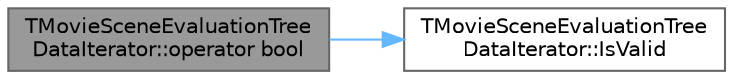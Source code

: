 digraph "TMovieSceneEvaluationTreeDataIterator::operator bool"
{
 // INTERACTIVE_SVG=YES
 // LATEX_PDF_SIZE
  bgcolor="transparent";
  edge [fontname=Helvetica,fontsize=10,labelfontname=Helvetica,labelfontsize=10];
  node [fontname=Helvetica,fontsize=10,shape=box,height=0.2,width=0.4];
  rankdir="LR";
  Node1 [id="Node000001",label="TMovieSceneEvaluationTree\lDataIterator::operator bool",height=0.2,width=0.4,color="gray40", fillcolor="grey60", style="filled", fontcolor="black",tooltip="Check the iterator for validity."];
  Node1 -> Node2 [id="edge1_Node000001_Node000002",color="steelblue1",style="solid",tooltip=" "];
  Node2 [id="Node000002",label="TMovieSceneEvaluationTree\lDataIterator::IsValid",height=0.2,width=0.4,color="grey40", fillcolor="white", style="filled",URL="$d6/d79/structTMovieSceneEvaluationTreeDataIterator.html#a5d43593d2f5ed2864017ade27289bd77",tooltip="Check the iterator for validity."];
}
